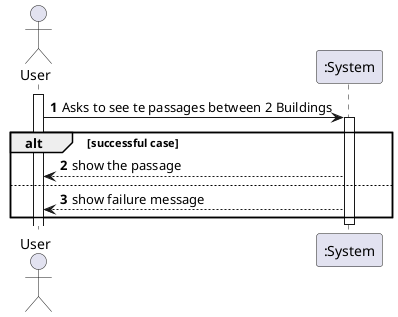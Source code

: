 @startuml
autonumber
'hide footbox
actor "User" as user

participant ":System" as sys

activate user

user -> sys: Asks to see te passages between 2 Buildings 
activate sys

alt successful case
    sys --> user: show the passage
else
    sys --> user: show failure message
end
deactivate sys
@enduml
